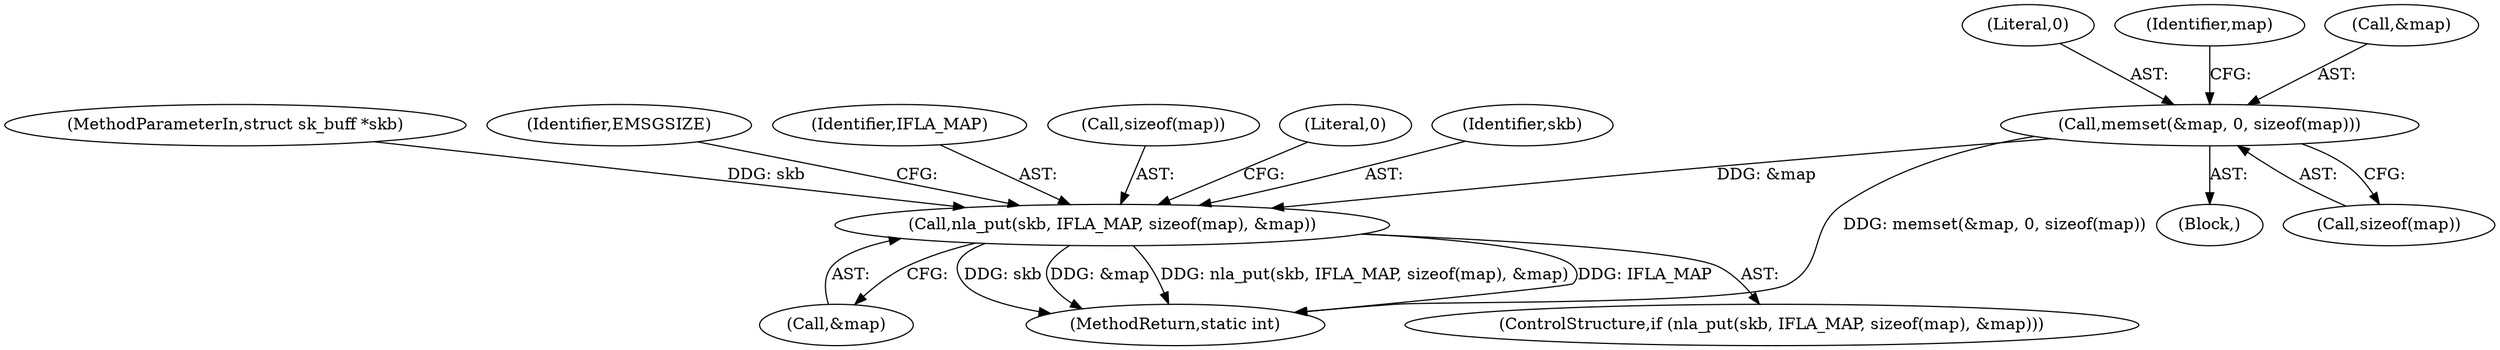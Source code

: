 digraph "0_linux_5f8e44741f9f216e33736ea4ec65ca9ac03036e6@API" {
"1000105" [label="(Call,memset(&map, 0, sizeof(map)))"];
"1000154" [label="(Call,nla_put(skb, IFLA_MAP, sizeof(map), &map))"];
"1000108" [label="(Literal,0)"];
"1000156" [label="(Identifier,IFLA_MAP)"];
"1000157" [label="(Call,sizeof(map))"];
"1000165" [label="(Literal,0)"];
"1000159" [label="(Call,&map)"];
"1000103" [label="(Block,)"];
"1000109" [label="(Call,sizeof(map))"];
"1000166" [label="(MethodReturn,static int)"];
"1000155" [label="(Identifier,skb)"];
"1000153" [label="(ControlStructure,if (nla_put(skb, IFLA_MAP, sizeof(map), &map)))"];
"1000154" [label="(Call,nla_put(skb, IFLA_MAP, sizeof(map), &map))"];
"1000101" [label="(MethodParameterIn,struct sk_buff *skb)"];
"1000163" [label="(Identifier,EMSGSIZE)"];
"1000113" [label="(Identifier,map)"];
"1000105" [label="(Call,memset(&map, 0, sizeof(map)))"];
"1000106" [label="(Call,&map)"];
"1000105" -> "1000103"  [label="AST: "];
"1000105" -> "1000109"  [label="CFG: "];
"1000106" -> "1000105"  [label="AST: "];
"1000108" -> "1000105"  [label="AST: "];
"1000109" -> "1000105"  [label="AST: "];
"1000113" -> "1000105"  [label="CFG: "];
"1000105" -> "1000166"  [label="DDG: memset(&map, 0, sizeof(map))"];
"1000105" -> "1000154"  [label="DDG: &map"];
"1000154" -> "1000153"  [label="AST: "];
"1000154" -> "1000159"  [label="CFG: "];
"1000155" -> "1000154"  [label="AST: "];
"1000156" -> "1000154"  [label="AST: "];
"1000157" -> "1000154"  [label="AST: "];
"1000159" -> "1000154"  [label="AST: "];
"1000163" -> "1000154"  [label="CFG: "];
"1000165" -> "1000154"  [label="CFG: "];
"1000154" -> "1000166"  [label="DDG: &map"];
"1000154" -> "1000166"  [label="DDG: nla_put(skb, IFLA_MAP, sizeof(map), &map)"];
"1000154" -> "1000166"  [label="DDG: IFLA_MAP"];
"1000154" -> "1000166"  [label="DDG: skb"];
"1000101" -> "1000154"  [label="DDG: skb"];
}
